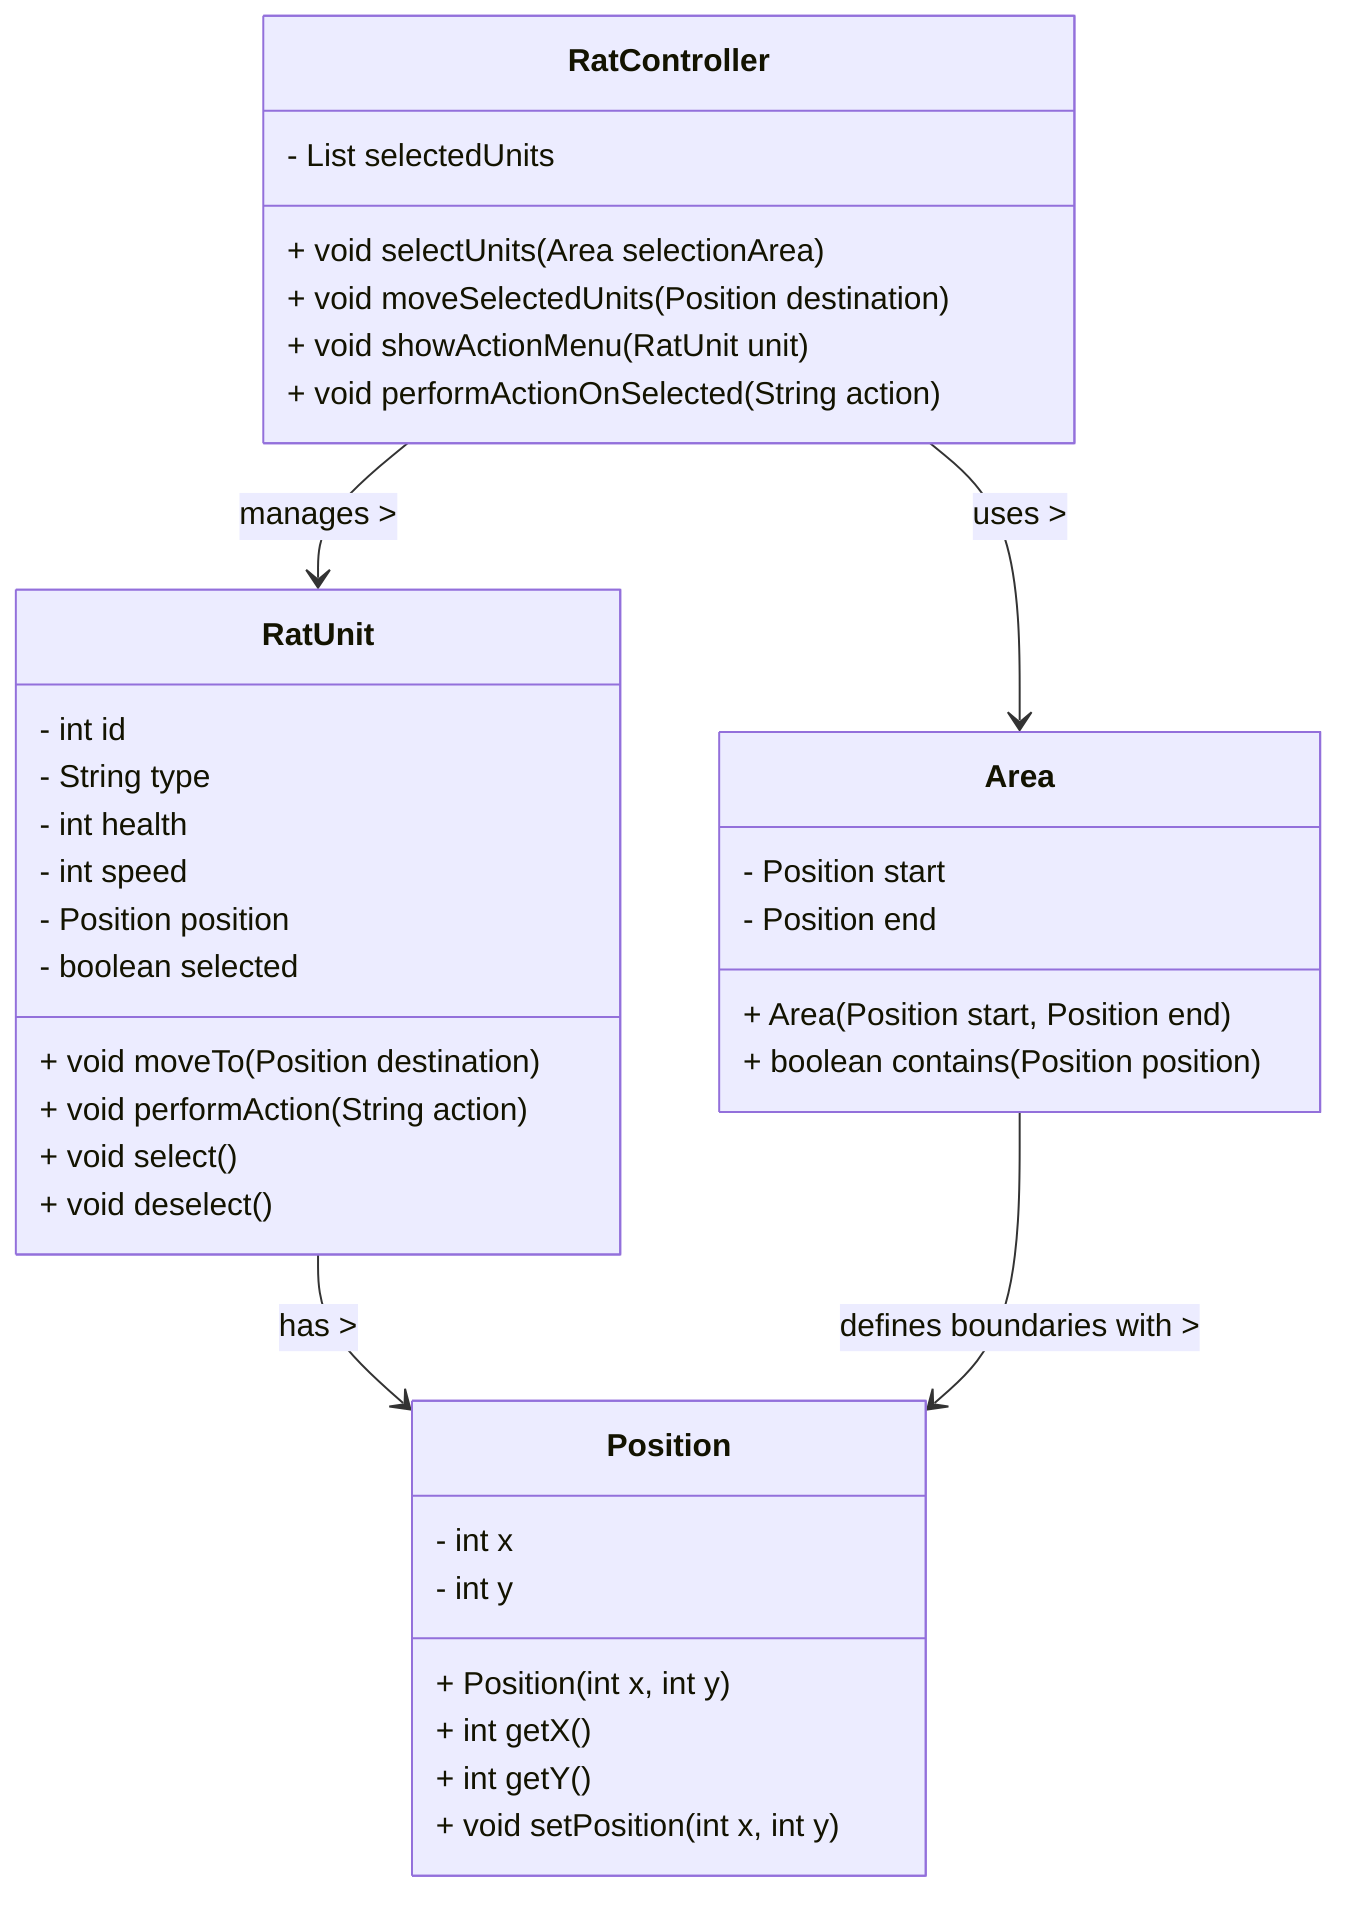 classDiagram

    class RatUnit {
        - int id
        - String type
        - int health
        - int speed
        - Position position
        - boolean selected

        + void moveTo(Position destination)
        + void performAction(String action)
        + void select()
        + void deselect()
    }

    class Position {
        - int x
        - int y

        + Position(int x, int y)
        + int getX()
        + int getY()
        + void setPosition(int x, int y)
    }

    class RatController {
        - List<RatUnit> selectedUnits

        + void selectUnits(Area selectionArea)
        + void moveSelectedUnits(Position destination)
        + void showActionMenu(RatUnit unit)
        + void performActionOnSelected(String action)
    }

    class Area {
        - Position start
        - Position end

        + Area(Position start, Position end)
        + boolean contains(Position position)
    }

    RatController --> RatUnit : manages >
    RatUnit --> Position : has >
    RatController --> Area : uses >
    Area --> Position : defines boundaries with >